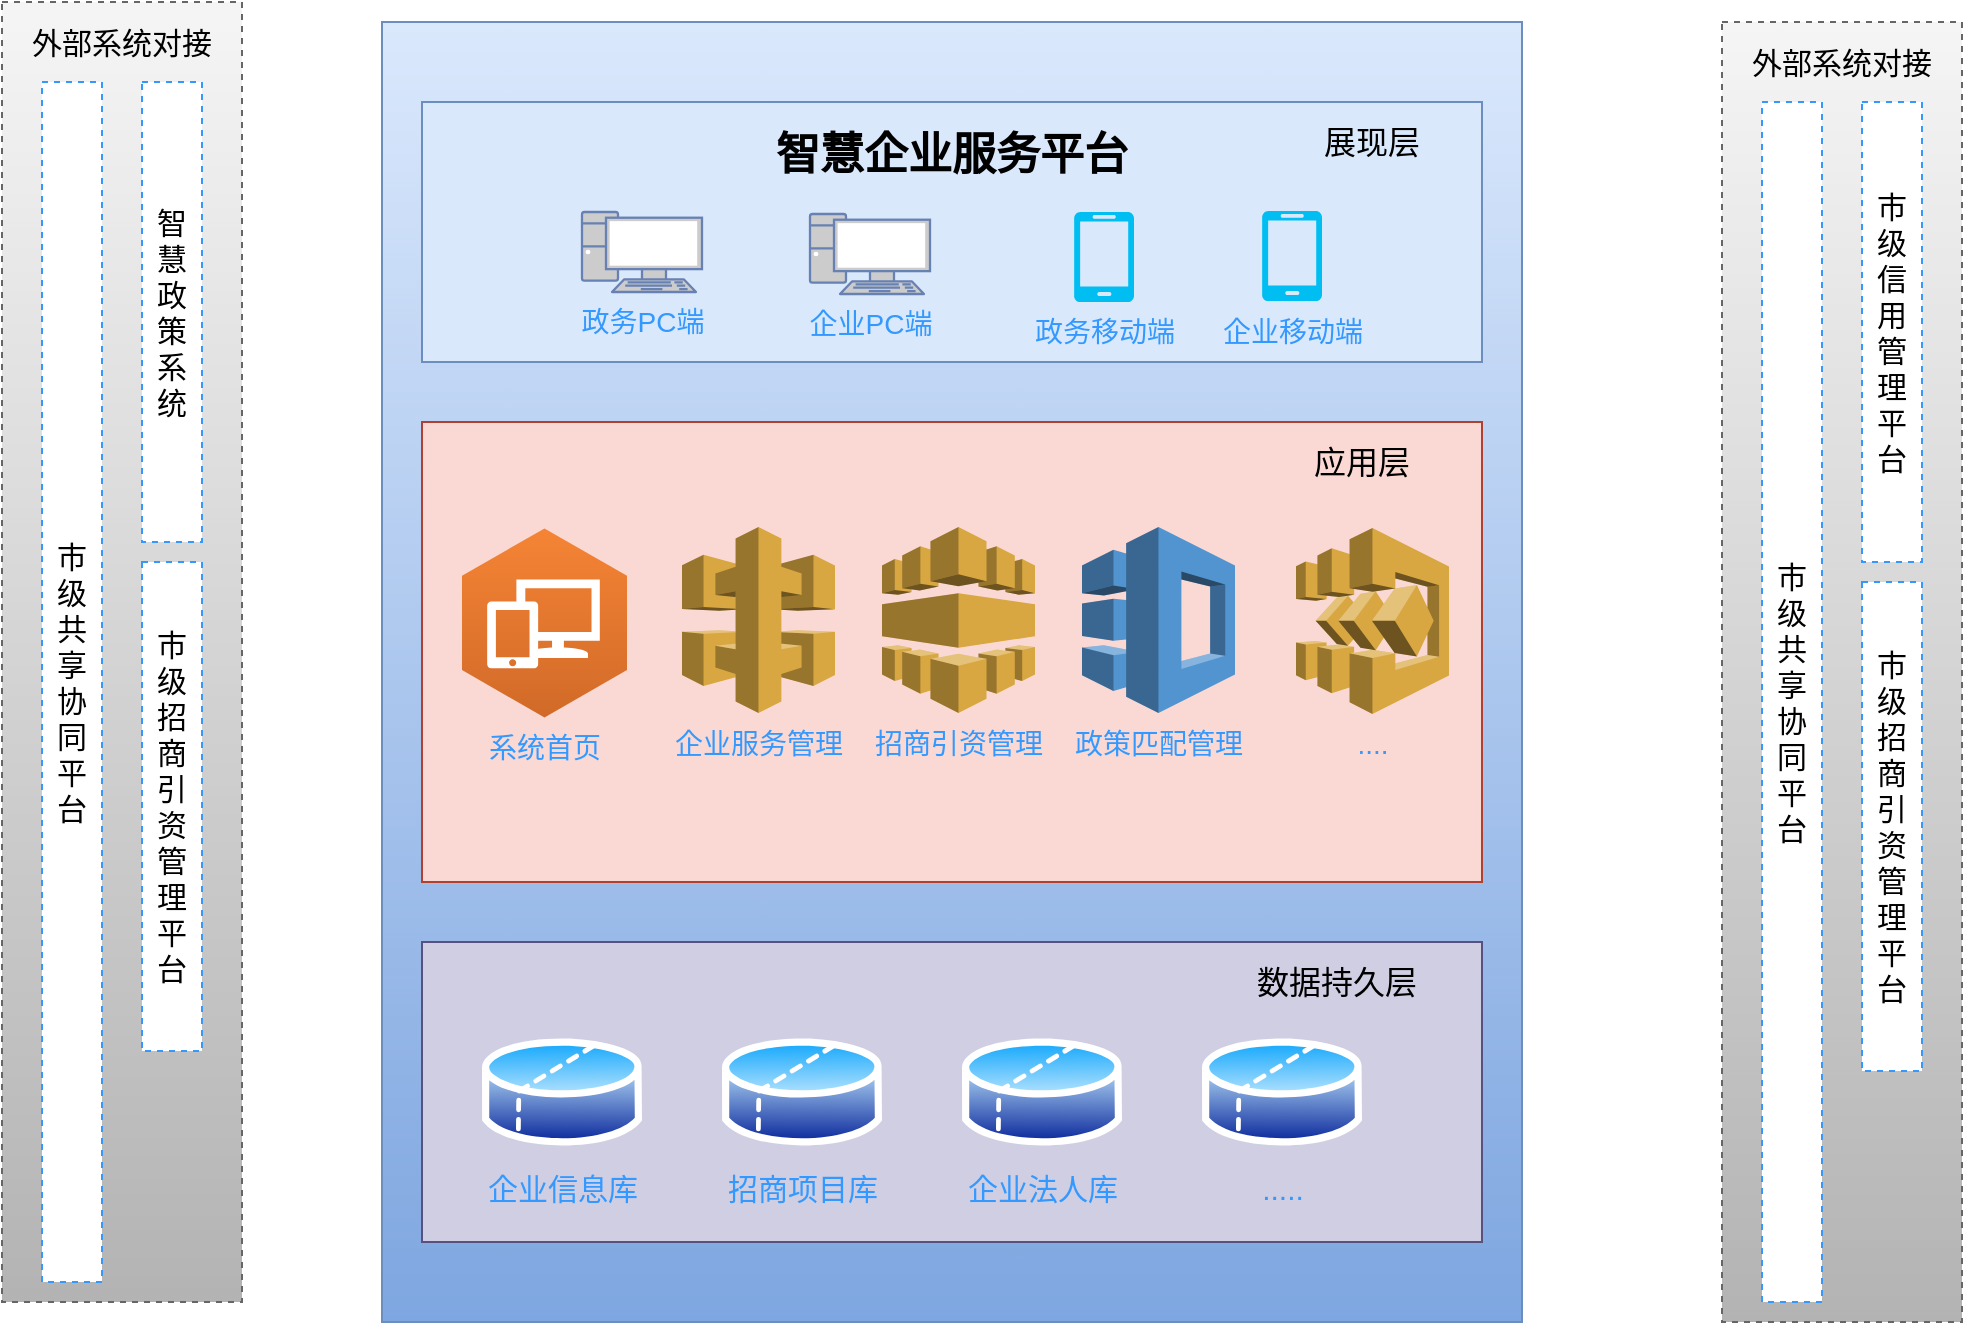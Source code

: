 <mxfile version="14.2.9" type="github">
  <diagram id="xwpSypxVo-qvQC3v7Vhw" name="Page-1">
    <mxGraphModel dx="4320" dy="1130" grid="1" gridSize="10" guides="1" tooltips="1" connect="1" arrows="1" fold="1" page="1" pageScale="4" pageWidth="827" pageHeight="1169" math="0" shadow="0">
      <root>
        <mxCell id="0" />
        <mxCell id="1" parent="0" />
        <mxCell id="zwwpV-oR1FDmDDmUrEG6-1" value="" style="rounded=0;whiteSpace=wrap;html=1;fillColor=#dae8fc;strokeColor=#6c8ebf;gradientColor=#7ea6e0;" vertex="1" parent="1">
          <mxGeometry x="140" y="440" width="570" height="650" as="geometry" />
        </mxCell>
        <mxCell id="zwwpV-oR1FDmDDmUrEG6-10" value="" style="group" vertex="1" connectable="0" parent="1">
          <mxGeometry x="160" y="480" width="530" height="130" as="geometry" />
        </mxCell>
        <mxCell id="zwwpV-oR1FDmDDmUrEG6-2" value="" style="rounded=0;whiteSpace=wrap;html=1;fillColor=#dae8fc;strokeColor=#6c8ebf;" vertex="1" parent="zwwpV-oR1FDmDDmUrEG6-10">
          <mxGeometry width="530" height="130" as="geometry" />
        </mxCell>
        <mxCell id="zwwpV-oR1FDmDDmUrEG6-3" value="&lt;b&gt;&lt;font style=&quot;font-size: 22px&quot;&gt;智慧企业服务平台&lt;/font&gt;&lt;/b&gt;" style="text;html=1;strokeColor=none;fillColor=none;align=center;verticalAlign=middle;whiteSpace=wrap;rounded=0;" vertex="1" parent="zwwpV-oR1FDmDDmUrEG6-10">
          <mxGeometry x="100" y="17" width="330" height="20" as="geometry" />
        </mxCell>
        <mxCell id="zwwpV-oR1FDmDDmUrEG6-4" value="&lt;font color=&quot;#3399ff&quot; style=&quot;font-size: 14px&quot;&gt;政务PC端&lt;/font&gt;" style="fontColor=#0066CC;verticalAlign=top;verticalLabelPosition=bottom;labelPosition=center;align=center;html=1;outlineConnect=0;fillColor=#CCCCCC;strokeColor=#6881B3;gradientColor=none;gradientDirection=north;strokeWidth=2;shape=mxgraph.networks.pc;" vertex="1" parent="zwwpV-oR1FDmDDmUrEG6-10">
          <mxGeometry x="80" y="55" width="60" height="40" as="geometry" />
        </mxCell>
        <mxCell id="zwwpV-oR1FDmDDmUrEG6-5" value="&lt;font color=&quot;#3399ff&quot; style=&quot;font-size: 14px&quot;&gt;企业PC端&lt;/font&gt;" style="fontColor=#0066CC;verticalAlign=top;verticalLabelPosition=bottom;labelPosition=center;align=center;html=1;outlineConnect=0;fillColor=#CCCCCC;strokeColor=#6881B3;gradientColor=none;gradientDirection=north;strokeWidth=2;shape=mxgraph.networks.pc;" vertex="1" parent="zwwpV-oR1FDmDDmUrEG6-10">
          <mxGeometry x="194" y="56" width="60" height="40" as="geometry" />
        </mxCell>
        <mxCell id="zwwpV-oR1FDmDDmUrEG6-7" value="&lt;font color=&quot;#3399ff&quot; style=&quot;font-size: 14px&quot;&gt;政务移动端&lt;/font&gt;" style="verticalLabelPosition=bottom;html=1;verticalAlign=top;align=center;strokeColor=none;fillColor=#00BEF2;shape=mxgraph.azure.mobile;pointerEvents=1;" vertex="1" parent="zwwpV-oR1FDmDDmUrEG6-10">
          <mxGeometry x="326" y="55" width="30" height="45" as="geometry" />
        </mxCell>
        <mxCell id="zwwpV-oR1FDmDDmUrEG6-8" value="&lt;font color=&quot;#3399ff&quot; style=&quot;font-size: 14px&quot;&gt;企业移动端&lt;/font&gt;" style="verticalLabelPosition=bottom;html=1;verticalAlign=top;align=center;strokeColor=none;fillColor=#00BEF2;shape=mxgraph.azure.mobile;pointerEvents=1;" vertex="1" parent="zwwpV-oR1FDmDDmUrEG6-10">
          <mxGeometry x="420" y="54.5" width="30" height="45" as="geometry" />
        </mxCell>
        <mxCell id="zwwpV-oR1FDmDDmUrEG6-9" value="&lt;font style=&quot;font-size: 16px&quot;&gt;展现层&lt;/font&gt;" style="text;html=1;strokeColor=none;fillColor=none;align=center;verticalAlign=middle;whiteSpace=wrap;rounded=0;" vertex="1" parent="zwwpV-oR1FDmDDmUrEG6-10">
          <mxGeometry x="450" y="10" width="50" height="20" as="geometry" />
        </mxCell>
        <mxCell id="zwwpV-oR1FDmDDmUrEG6-11" value="" style="group;fillColor=#fad9d5;strokeColor=#ae4132;container=0;" vertex="1" connectable="0" parent="1">
          <mxGeometry x="160" y="640" width="530" height="230" as="geometry" />
        </mxCell>
        <mxCell id="zwwpV-oR1FDmDDmUrEG6-18" value="&lt;font style=&quot;font-size: 16px&quot;&gt;应用层&lt;br&gt;&lt;/font&gt;" style="text;html=1;strokeColor=none;fillColor=none;align=center;verticalAlign=middle;whiteSpace=wrap;rounded=0;" vertex="1" parent="1">
          <mxGeometry x="600" y="650" width="60" height="20" as="geometry" />
        </mxCell>
        <mxCell id="zwwpV-oR1FDmDDmUrEG6-19" value="" style="group;fillColor=#d0cee2;strokeColor=#56517e;container=0;" vertex="1" connectable="0" parent="1">
          <mxGeometry x="160" y="900" width="530" height="150" as="geometry" />
        </mxCell>
        <mxCell id="zwwpV-oR1FDmDDmUrEG6-20" value="&lt;font style=&quot;font-size: 16px&quot;&gt;数据持久层&lt;br&gt;&lt;/font&gt;" style="text;html=1;fillColor=#d0cee2;align=center;verticalAlign=middle;whiteSpace=wrap;rounded=0;dashed=1;" vertex="1" parent="1">
          <mxGeometry x="576" y="910" width="83" height="20" as="geometry" />
        </mxCell>
        <mxCell id="zwwpV-oR1FDmDDmUrEG6-21" value="&lt;font color=&quot;#3399ff&quot; style=&quot;font-size: 15px&quot;&gt;企业信息库&lt;/font&gt;" style="aspect=fixed;perimeter=ellipsePerimeter;html=1;align=center;shadow=0;dashed=0;spacingTop=3;image;image=img/lib/active_directory/database_partition_2.svg;labelBackgroundColor=none;" vertex="1" parent="1">
          <mxGeometry x="190" y="945.4" width="80" height="59.2" as="geometry" />
        </mxCell>
        <mxCell id="zwwpV-oR1FDmDDmUrEG6-30" value="&lt;font color=&quot;#3399ff&quot; style=&quot;font-size: 15px&quot;&gt;招商项目库&lt;/font&gt;" style="aspect=fixed;perimeter=ellipsePerimeter;html=1;align=center;shadow=0;dashed=0;spacingTop=3;image;image=img/lib/active_directory/database_partition_2.svg;labelBackgroundColor=none;" vertex="1" parent="1">
          <mxGeometry x="310" y="945.4" width="80" height="59.2" as="geometry" />
        </mxCell>
        <mxCell id="zwwpV-oR1FDmDDmUrEG6-31" value="&lt;font color=&quot;#3399ff&quot; style=&quot;font-size: 15px&quot;&gt;企业法人库&lt;/font&gt;" style="aspect=fixed;perimeter=ellipsePerimeter;html=1;align=center;shadow=0;dashed=0;spacingTop=3;image;image=img/lib/active_directory/database_partition_2.svg;labelBackgroundColor=none;" vertex="1" parent="1">
          <mxGeometry x="430" y="945.4" width="80" height="59.2" as="geometry" />
        </mxCell>
        <mxCell id="zwwpV-oR1FDmDDmUrEG6-32" value="&lt;font color=&quot;#3399ff&quot;&gt;&lt;span style=&quot;font-size: 15px&quot;&gt;.....&lt;/span&gt;&lt;/font&gt;" style="aspect=fixed;perimeter=ellipsePerimeter;html=1;align=center;shadow=0;dashed=0;spacingTop=3;image;image=img/lib/active_directory/database_partition_2.svg;labelBackgroundColor=none;" vertex="1" parent="1">
          <mxGeometry x="550" y="945.4" width="80" height="59.2" as="geometry" />
        </mxCell>
        <mxCell id="zwwpV-oR1FDmDDmUrEG6-35" value="&lt;font color=&quot;#3399ff&quot; style=&quot;font-size: 14px&quot;&gt;系统首页&lt;/font&gt;" style="outlineConnect=0;dashed=0;verticalLabelPosition=bottom;verticalAlign=top;align=center;html=1;shape=mxgraph.aws3.workspaces;fillColor=#D16A28;gradientColor=#F58435;gradientDirection=north;labelBackgroundColor=none;" vertex="1" parent="1">
          <mxGeometry x="180" y="693.25" width="82.5" height="94.5" as="geometry" />
        </mxCell>
        <mxCell id="zwwpV-oR1FDmDDmUrEG6-37" value="&lt;font color=&quot;#3399ff&quot; style=&quot;font-size: 14px&quot;&gt;招商引资管理&lt;/font&gt;" style="outlineConnect=0;dashed=0;verticalLabelPosition=bottom;verticalAlign=top;align=center;html=1;shape=mxgraph.aws3.elastic_transcoder;fillColor=#D9A741;gradientColor=none;labelBackgroundColor=none;" vertex="1" parent="1">
          <mxGeometry x="390" y="692.5" width="76.5" height="93" as="geometry" />
        </mxCell>
        <mxCell id="zwwpV-oR1FDmDDmUrEG6-38" value="&lt;font color=&quot;#3399ff&quot; style=&quot;font-size: 14px&quot;&gt;政策匹配管理&lt;/font&gt;" style="outlineConnect=0;dashed=0;verticalLabelPosition=bottom;verticalAlign=top;align=center;html=1;shape=mxgraph.aws3.application_discovery_service;fillColor=#5294CF;gradientColor=none;labelBackgroundColor=none;" vertex="1" parent="1">
          <mxGeometry x="490" y="692.5" width="76.5" height="93" as="geometry" />
        </mxCell>
        <mxCell id="zwwpV-oR1FDmDDmUrEG6-39" value="&lt;font color=&quot;#3399ff&quot; style=&quot;font-size: 14px&quot;&gt;企业服务管理&lt;/font&gt;" style="outlineConnect=0;dashed=0;verticalLabelPosition=bottom;verticalAlign=top;align=center;html=1;shape=mxgraph.aws3.api_gateway;fillColor=#D9A741;gradientColor=none;labelBackgroundColor=none;" vertex="1" parent="1">
          <mxGeometry x="290" y="692.5" width="76.5" height="93" as="geometry" />
        </mxCell>
        <mxCell id="zwwpV-oR1FDmDDmUrEG6-43" value="&lt;font color=&quot;#3399ff&quot; style=&quot;font-size: 14px&quot;&gt;....&lt;/font&gt;" style="outlineConnect=0;dashed=0;verticalLabelPosition=bottom;verticalAlign=top;align=center;html=1;shape=mxgraph.aws3.step_functions;fillColor=#D9A741;gradientColor=none;labelBackgroundColor=none;" vertex="1" parent="1">
          <mxGeometry x="597" y="693" width="76.5" height="93" as="geometry" />
        </mxCell>
        <mxCell id="zwwpV-oR1FDmDDmUrEG6-45" value="" style="rounded=0;whiteSpace=wrap;html=1;dashed=1;labelBackgroundColor=none;strokeColor=#666666;gradientColor=#b3b3b3;fillColor=#f5f5f5;" vertex="1" parent="1">
          <mxGeometry x="810" y="440" width="120" height="650" as="geometry" />
        </mxCell>
        <mxCell id="zwwpV-oR1FDmDDmUrEG6-46" value="&lt;font style=&quot;font-size: 15px&quot;&gt;外部系统对接&lt;/font&gt;" style="text;html=1;strokeColor=none;fillColor=none;align=center;verticalAlign=middle;whiteSpace=wrap;rounded=0;dashed=1;labelBackgroundColor=none;" vertex="1" parent="1">
          <mxGeometry x="820" y="450" width="100" height="20" as="geometry" />
        </mxCell>
        <mxCell id="zwwpV-oR1FDmDDmUrEG6-47" value="&lt;font style=&quot;font-size: 15px&quot;&gt;市级共享协同平台&lt;/font&gt;" style="rounded=0;whiteSpace=wrap;html=1;dashed=1;labelBackgroundColor=none;strokeColor=#3399FF;" vertex="1" parent="1">
          <mxGeometry x="830" y="480" width="30" height="600" as="geometry" />
        </mxCell>
        <mxCell id="zwwpV-oR1FDmDDmUrEG6-48" value="&lt;font style=&quot;font-size: 15px&quot;&gt;市级信用管理平台&lt;/font&gt;" style="rounded=0;whiteSpace=wrap;html=1;dashed=1;labelBackgroundColor=none;strokeColor=#3399FF;" vertex="1" parent="1">
          <mxGeometry x="880" y="480" width="30" height="230" as="geometry" />
        </mxCell>
        <mxCell id="zwwpV-oR1FDmDDmUrEG6-49" value="&lt;font style=&quot;font-size: 15px&quot;&gt;市级招商引资管理平台&lt;/font&gt;" style="rounded=0;whiteSpace=wrap;html=1;dashed=1;labelBackgroundColor=none;strokeColor=#3399FF;" vertex="1" parent="1">
          <mxGeometry x="880" y="720" width="30" height="244.5" as="geometry" />
        </mxCell>
        <mxCell id="zwwpV-oR1FDmDDmUrEG6-50" value="" style="rounded=0;whiteSpace=wrap;html=1;dashed=1;labelBackgroundColor=none;strokeColor=#666666;gradientColor=#b3b3b3;fillColor=#f5f5f5;" vertex="1" parent="1">
          <mxGeometry x="-50" y="430" width="120" height="650" as="geometry" />
        </mxCell>
        <mxCell id="zwwpV-oR1FDmDDmUrEG6-51" value="&lt;font style=&quot;font-size: 15px&quot;&gt;外部系统对接&lt;/font&gt;" style="text;html=1;strokeColor=none;fillColor=none;align=center;verticalAlign=middle;whiteSpace=wrap;rounded=0;dashed=1;labelBackgroundColor=none;" vertex="1" parent="1">
          <mxGeometry x="-40" y="440" width="100" height="20" as="geometry" />
        </mxCell>
        <mxCell id="zwwpV-oR1FDmDDmUrEG6-52" value="&lt;font style=&quot;font-size: 15px&quot;&gt;市级共享协同平台&lt;/font&gt;" style="rounded=0;whiteSpace=wrap;html=1;dashed=1;labelBackgroundColor=none;strokeColor=#3399FF;" vertex="1" parent="1">
          <mxGeometry x="-30" y="470" width="30" height="600" as="geometry" />
        </mxCell>
        <mxCell id="zwwpV-oR1FDmDDmUrEG6-53" value="&lt;span style=&quot;font-size: 15px&quot;&gt;智慧政策系统&lt;/span&gt;" style="rounded=0;whiteSpace=wrap;html=1;dashed=1;labelBackgroundColor=none;strokeColor=#3399FF;" vertex="1" parent="1">
          <mxGeometry x="20" y="470" width="30" height="230" as="geometry" />
        </mxCell>
        <mxCell id="zwwpV-oR1FDmDDmUrEG6-54" value="&lt;font style=&quot;font-size: 15px&quot;&gt;市级招商引资管理平台&lt;/font&gt;" style="rounded=0;whiteSpace=wrap;html=1;dashed=1;labelBackgroundColor=none;strokeColor=#3399FF;" vertex="1" parent="1">
          <mxGeometry x="20" y="710" width="30" height="244.5" as="geometry" />
        </mxCell>
      </root>
    </mxGraphModel>
  </diagram>
</mxfile>
